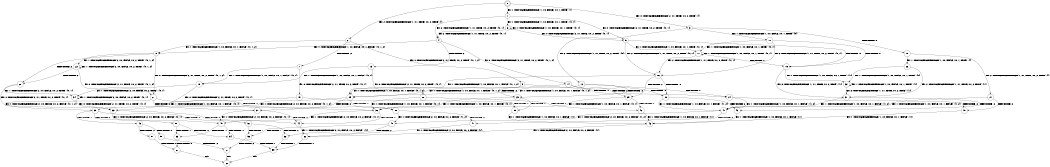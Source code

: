 digraph BCG {
size = "7, 10.5";
center = TRUE;
node [shape = circle];
0 [peripheries = 2];
0 -> 1 [label = "EX !1 !ATOMIC_EXCH_BRANCH (1, +0, FALSE, +0, 1, TRUE) !{}"];
0 -> 2 [label = "EX !2 !ATOMIC_EXCH_BRANCH (1, +1, TRUE, +0, 2, TRUE) !{}"];
0 -> 3 [label = "EX !0 !ATOMIC_EXCH_BRANCH (2, +1, TRUE, +0, 2, TRUE) !{}"];
1 -> 4 [label = "EX !2 !ATOMIC_EXCH_BRANCH (1, +1, TRUE, +0, 2, TRUE) !{0, 1}"];
1 -> 5 [label = "EX !0 !ATOMIC_EXCH_BRANCH (2, +1, TRUE, +0, 2, TRUE) !{0, 1}"];
1 -> 6 [label = "EX !1 !ATOMIC_EXCH_BRANCH (1, +0, FALSE, +0, 1, TRUE) !{0, 1}"];
2 -> 7 [label = "TERMINATE !2"];
2 -> 8 [label = "EX !1 !ATOMIC_EXCH_BRANCH (1, +0, FALSE, +0, 1, FALSE) !{0, 1, 2}"];
2 -> 9 [label = "EX !0 !ATOMIC_EXCH_BRANCH (2, +1, TRUE, +0, 2, TRUE) !{0, 1, 2}"];
3 -> 10 [label = "TERMINATE !0"];
3 -> 11 [label = "EX !1 !ATOMIC_EXCH_BRANCH (1, +0, FALSE, +0, 1, TRUE) !{0}"];
3 -> 12 [label = "EX !2 !ATOMIC_EXCH_BRANCH (1, +1, TRUE, +0, 2, TRUE) !{0}"];
4 -> 13 [label = "TERMINATE !2"];
4 -> 14 [label = "EX !0 !ATOMIC_EXCH_BRANCH (2, +1, TRUE, +0, 2, TRUE) !{0, 1, 2}"];
4 -> 8 [label = "EX !1 !ATOMIC_EXCH_BRANCH (1, +0, FALSE, +0, 1, FALSE) !{0, 1, 2}"];
5 -> 15 [label = "TERMINATE !0"];
5 -> 16 [label = "EX !2 !ATOMIC_EXCH_BRANCH (1, +1, TRUE, +0, 2, TRUE) !{0, 1}"];
5 -> 17 [label = "EX !1 !ATOMIC_EXCH_BRANCH (1, +0, FALSE, +0, 1, TRUE) !{0, 1}"];
6 -> 4 [label = "EX !2 !ATOMIC_EXCH_BRANCH (1, +1, TRUE, +0, 2, TRUE) !{0, 1}"];
6 -> 5 [label = "EX !0 !ATOMIC_EXCH_BRANCH (2, +1, TRUE, +0, 2, TRUE) !{0, 1}"];
6 -> 6 [label = "EX !1 !ATOMIC_EXCH_BRANCH (1, +0, FALSE, +0, 1, TRUE) !{0, 1}"];
7 -> 18 [label = "EX !1 !ATOMIC_EXCH_BRANCH (1, +0, FALSE, +0, 1, FALSE) !{0, 1}"];
7 -> 19 [label = "EX !0 !ATOMIC_EXCH_BRANCH (2, +1, TRUE, +0, 2, TRUE) !{0, 1}"];
8 -> 20 [label = "TERMINATE !2"];
8 -> 21 [label = "EX !0 !ATOMIC_EXCH_BRANCH (2, +1, TRUE, +0, 2, TRUE) !{0, 1, 2}"];
8 -> 22 [label = "EX !1 !ATOMIC_EXCH_BRANCH (2, +0, FALSE, +0, 2, TRUE) !{0, 1, 2}"];
9 -> 23 [label = "TERMINATE !2"];
9 -> 24 [label = "TERMINATE !0"];
9 -> 25 [label = "EX !1 !ATOMIC_EXCH_BRANCH (1, +0, FALSE, +0, 1, FALSE) !{0, 1, 2}"];
10 -> 26 [label = "EX !1 !ATOMIC_EXCH_BRANCH (1, +0, FALSE, +0, 1, TRUE) !{}"];
10 -> 27 [label = "EX !2 !ATOMIC_EXCH_BRANCH (1, +1, TRUE, +0, 2, TRUE) !{}"];
11 -> 15 [label = "TERMINATE !0"];
11 -> 16 [label = "EX !2 !ATOMIC_EXCH_BRANCH (1, +1, TRUE, +0, 2, TRUE) !{0, 1}"];
11 -> 17 [label = "EX !1 !ATOMIC_EXCH_BRANCH (1, +0, FALSE, +0, 1, TRUE) !{0, 1}"];
12 -> 23 [label = "TERMINATE !2"];
12 -> 24 [label = "TERMINATE !0"];
12 -> 25 [label = "EX !1 !ATOMIC_EXCH_BRANCH (1, +0, FALSE, +0, 1, FALSE) !{0, 1, 2}"];
13 -> 28 [label = "EX !0 !ATOMIC_EXCH_BRANCH (2, +1, TRUE, +0, 2, TRUE) !{0, 1}"];
13 -> 18 [label = "EX !1 !ATOMIC_EXCH_BRANCH (1, +0, FALSE, +0, 1, FALSE) !{0, 1}"];
14 -> 29 [label = "TERMINATE !2"];
14 -> 30 [label = "TERMINATE !0"];
14 -> 25 [label = "EX !1 !ATOMIC_EXCH_BRANCH (1, +0, FALSE, +0, 1, FALSE) !{0, 1, 2}"];
15 -> 31 [label = "EX !2 !ATOMIC_EXCH_BRANCH (1, +1, TRUE, +0, 2, TRUE) !{1}"];
15 -> 32 [label = "EX !1 !ATOMIC_EXCH_BRANCH (1, +0, FALSE, +0, 1, TRUE) !{1}"];
16 -> 29 [label = "TERMINATE !2"];
16 -> 30 [label = "TERMINATE !0"];
16 -> 25 [label = "EX !1 !ATOMIC_EXCH_BRANCH (1, +0, FALSE, +0, 1, FALSE) !{0, 1, 2}"];
17 -> 15 [label = "TERMINATE !0"];
17 -> 16 [label = "EX !2 !ATOMIC_EXCH_BRANCH (1, +1, TRUE, +0, 2, TRUE) !{0, 1}"];
17 -> 17 [label = "EX !1 !ATOMIC_EXCH_BRANCH (1, +0, FALSE, +0, 1, TRUE) !{0, 1}"];
18 -> 33 [label = "EX !0 !ATOMIC_EXCH_BRANCH (2, +1, TRUE, +0, 2, TRUE) !{0, 1}"];
18 -> 34 [label = "EX !1 !ATOMIC_EXCH_BRANCH (2, +0, FALSE, +0, 2, TRUE) !{0, 1}"];
19 -> 35 [label = "TERMINATE !0"];
19 -> 36 [label = "EX !1 !ATOMIC_EXCH_BRANCH (1, +0, FALSE, +0, 1, FALSE) !{0, 1}"];
20 -> 33 [label = "EX !0 !ATOMIC_EXCH_BRANCH (2, +1, TRUE, +0, 2, TRUE) !{0, 1}"];
20 -> 34 [label = "EX !1 !ATOMIC_EXCH_BRANCH (2, +0, FALSE, +0, 2, TRUE) !{0, 1}"];
21 -> 37 [label = "TERMINATE !2"];
21 -> 38 [label = "TERMINATE !0"];
21 -> 39 [label = "EX !1 !ATOMIC_EXCH_BRANCH (2, +0, FALSE, +0, 2, FALSE) !{0, 1, 2}"];
22 -> 20 [label = "TERMINATE !2"];
22 -> 21 [label = "EX !0 !ATOMIC_EXCH_BRANCH (2, +1, TRUE, +0, 2, TRUE) !{0, 1, 2}"];
22 -> 22 [label = "EX !1 !ATOMIC_EXCH_BRANCH (2, +0, FALSE, +0, 2, TRUE) !{0, 1, 2}"];
23 -> 35 [label = "TERMINATE !0"];
23 -> 36 [label = "EX !1 !ATOMIC_EXCH_BRANCH (1, +0, FALSE, +0, 1, FALSE) !{0, 1}"];
24 -> 40 [label = "TERMINATE !2"];
24 -> 41 [label = "EX !1 !ATOMIC_EXCH_BRANCH (1, +0, FALSE, +0, 1, FALSE) !{1, 2}"];
25 -> 37 [label = "TERMINATE !2"];
25 -> 38 [label = "TERMINATE !0"];
25 -> 39 [label = "EX !1 !ATOMIC_EXCH_BRANCH (2, +0, FALSE, +0, 2, FALSE) !{0, 1, 2}"];
26 -> 31 [label = "EX !2 !ATOMIC_EXCH_BRANCH (1, +1, TRUE, +0, 2, TRUE) !{1}"];
26 -> 32 [label = "EX !1 !ATOMIC_EXCH_BRANCH (1, +0, FALSE, +0, 1, TRUE) !{1}"];
27 -> 40 [label = "TERMINATE !2"];
27 -> 41 [label = "EX !1 !ATOMIC_EXCH_BRANCH (1, +0, FALSE, +0, 1, FALSE) !{1, 2}"];
28 -> 42 [label = "TERMINATE !0"];
28 -> 36 [label = "EX !1 !ATOMIC_EXCH_BRANCH (1, +0, FALSE, +0, 1, FALSE) !{0, 1}"];
29 -> 42 [label = "TERMINATE !0"];
29 -> 36 [label = "EX !1 !ATOMIC_EXCH_BRANCH (1, +0, FALSE, +0, 1, FALSE) !{0, 1}"];
30 -> 43 [label = "TERMINATE !2"];
30 -> 41 [label = "EX !1 !ATOMIC_EXCH_BRANCH (1, +0, FALSE, +0, 1, FALSE) !{1, 2}"];
31 -> 43 [label = "TERMINATE !2"];
31 -> 41 [label = "EX !1 !ATOMIC_EXCH_BRANCH (1, +0, FALSE, +0, 1, FALSE) !{1, 2}"];
32 -> 31 [label = "EX !2 !ATOMIC_EXCH_BRANCH (1, +1, TRUE, +0, 2, TRUE) !{1}"];
32 -> 32 [label = "EX !1 !ATOMIC_EXCH_BRANCH (1, +0, FALSE, +0, 1, TRUE) !{1}"];
33 -> 44 [label = "TERMINATE !0"];
33 -> 45 [label = "EX !1 !ATOMIC_EXCH_BRANCH (2, +0, FALSE, +0, 2, FALSE) !{0, 1}"];
34 -> 33 [label = "EX !0 !ATOMIC_EXCH_BRANCH (2, +1, TRUE, +0, 2, TRUE) !{0, 1}"];
34 -> 34 [label = "EX !1 !ATOMIC_EXCH_BRANCH (2, +0, FALSE, +0, 2, TRUE) !{0, 1}"];
35 -> 46 [label = "EX !1 !ATOMIC_EXCH_BRANCH (1, +0, FALSE, +0, 1, FALSE) !{1}"];
36 -> 44 [label = "TERMINATE !0"];
36 -> 45 [label = "EX !1 !ATOMIC_EXCH_BRANCH (2, +0, FALSE, +0, 2, FALSE) !{0, 1}"];
37 -> 44 [label = "TERMINATE !0"];
37 -> 45 [label = "EX !1 !ATOMIC_EXCH_BRANCH (2, +0, FALSE, +0, 2, FALSE) !{0, 1}"];
38 -> 47 [label = "TERMINATE !2"];
38 -> 48 [label = "EX !1 !ATOMIC_EXCH_BRANCH (2, +0, FALSE, +0, 2, FALSE) !{1, 2}"];
39 -> 49 [label = "TERMINATE !1"];
39 -> 50 [label = "TERMINATE !2"];
39 -> 51 [label = "TERMINATE !0"];
40 -> 46 [label = "EX !1 !ATOMIC_EXCH_BRANCH (1, +0, FALSE, +0, 1, FALSE) !{1}"];
41 -> 47 [label = "TERMINATE !2"];
41 -> 48 [label = "EX !1 !ATOMIC_EXCH_BRANCH (2, +0, FALSE, +0, 2, FALSE) !{1, 2}"];
42 -> 46 [label = "EX !1 !ATOMIC_EXCH_BRANCH (1, +0, FALSE, +0, 1, FALSE) !{1}"];
43 -> 46 [label = "EX !1 !ATOMIC_EXCH_BRANCH (1, +0, FALSE, +0, 1, FALSE) !{1}"];
44 -> 52 [label = "EX !1 !ATOMIC_EXCH_BRANCH (2, +0, FALSE, +0, 2, FALSE) !{1}"];
45 -> 53 [label = "TERMINATE !1"];
45 -> 54 [label = "TERMINATE !0"];
46 -> 52 [label = "EX !1 !ATOMIC_EXCH_BRANCH (2, +0, FALSE, +0, 2, FALSE) !{1}"];
47 -> 52 [label = "EX !1 !ATOMIC_EXCH_BRANCH (2, +0, FALSE, +0, 2, FALSE) !{1}"];
48 -> 55 [label = "TERMINATE !1"];
48 -> 56 [label = "TERMINATE !2"];
49 -> 57 [label = "TERMINATE !2"];
49 -> 58 [label = "TERMINATE !0"];
50 -> 53 [label = "TERMINATE !1"];
50 -> 54 [label = "TERMINATE !0"];
51 -> 55 [label = "TERMINATE !1"];
51 -> 56 [label = "TERMINATE !2"];
52 -> 59 [label = "TERMINATE !1"];
53 -> 60 [label = "TERMINATE !0"];
54 -> 59 [label = "TERMINATE !1"];
55 -> 61 [label = "TERMINATE !2"];
56 -> 59 [label = "TERMINATE !1"];
57 -> 60 [label = "TERMINATE !0"];
58 -> 61 [label = "TERMINATE !2"];
59 -> 62 [label = "exit"];
60 -> 62 [label = "exit"];
61 -> 62 [label = "exit"];
}
